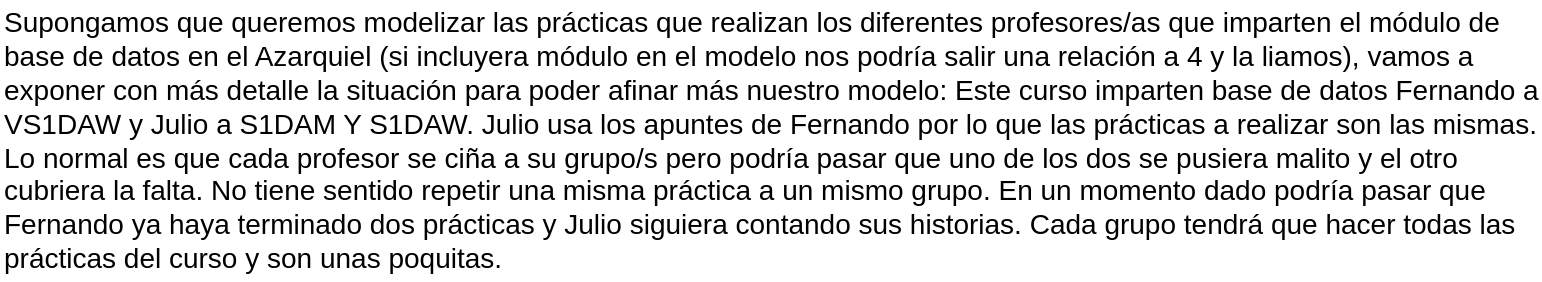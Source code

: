 <mxfile version="22.1.0" type="github">
  <diagram name="Página-1" id="qKwDhnCiwPNc9SaC4BNa">
    <mxGraphModel dx="1050" dy="534" grid="1" gridSize="10" guides="1" tooltips="1" connect="1" arrows="1" fold="1" page="1" pageScale="1" pageWidth="827" pageHeight="1169" math="0" shadow="0">
      <root>
        <mxCell id="0" />
        <mxCell id="1" parent="0" />
        <mxCell id="YrviUOaYqMqXsFpp3-eg-1" value="Supongamos que queremos modelizar las prácticas que realizan los diferentes profesores/as que imparten el módulo de base de datos en el Azarquiel (si incluyera módulo en el modelo nos podría salir una relación a 4 y la liamos), vamos a exponer con más detalle la situación para poder afinar más nuestro modelo: Este curso imparten base de datos Fernando a VS1DAW y Julio a S1DAM Y S1DAW. Julio usa los apuntes de Fernando por lo que las prácticas a realizar son las mismas. Lo normal es que cada profesor se ciña a su grupo/s pero podría pasar que uno de los dos se pusiera malito y el otro cubriera la falta. No tiene sentido repetir una misma práctica a un mismo grupo. En un momento dado podría pasar que Fernando ya haya terminado dos prácticas y Julio siguiera contando sus historias. Cada grupo tendrá que hacer todas las prácticas del curso y son unas poquitas." style="text;html=1;strokeColor=none;fillColor=none;align=left;verticalAlign=middle;whiteSpace=wrap;rounded=0;fontSize=14;" vertex="1" parent="1">
          <mxGeometry x="29" y="40" width="770" height="140" as="geometry" />
        </mxCell>
      </root>
    </mxGraphModel>
  </diagram>
</mxfile>
